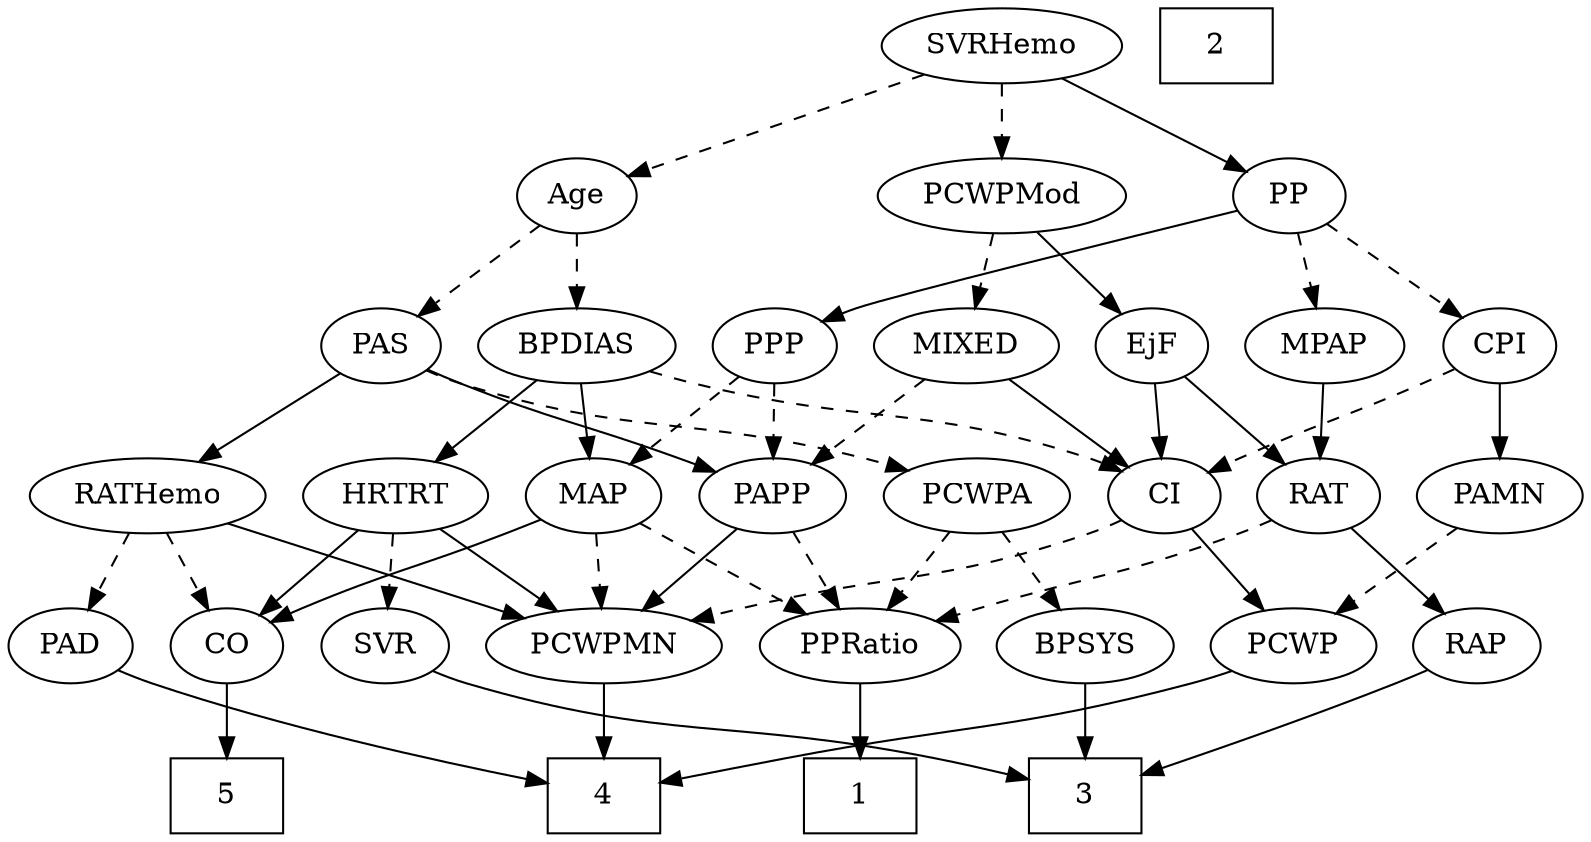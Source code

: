 strict digraph {
	graph [bb="0,0,693.34,396"];
	node [label="\N"];
	1	[height=0.5,
		pos="206.95,18",
		shape=box,
		width=0.75];
	2	[height=0.5,
		pos="418.95,378",
		shape=box,
		width=0.75];
	3	[height=0.5,
		pos="111.95,18",
		shape=box,
		width=0.75];
	4	[height=0.5,
		pos="557.95,18",
		shape=box,
		width=0.75];
	5	[height=0.5,
		pos="365.95,18",
		shape=box,
		width=0.75];
	Age	[height=0.5,
		pos="323.95,306",
		width=0.75];
	PAS	[height=0.5,
		pos="285.95,234",
		width=0.75];
	Age -> PAS	[pos="e,294.71,251.15 315.13,288.76 310.53,280.28 304.79,269.71 299.63,260.2",
		style=dashed];
	BPDIAS	[height=0.5,
		pos="372.95,234",
		width=1.1735];
	Age -> BPDIAS	[pos="e,361.42,251.47 334.82,289.46 340.93,280.74 348.69,269.65 355.61,259.76",
		style=dashed];
	EjF	[height=0.5,
		pos="459.95,234",
		width=0.75];
	RAT	[height=0.5,
		pos="28.948,162",
		width=0.75827];
	EjF -> RAT	[pos="e,49.423,174.14 439.47,221.86 434.51,219.58 429.14,217.44 423.95,216 269.43,173.14 219.47,222.86 64.948,180 62.999,179.46 61.026,\
178.82 59.06,178.11",
		style=solid];
	CI	[height=0.5,
		pos="575.95,162",
		width=0.75];
	EjF -> CI	[pos="e,556.47,174.75 479.36,221.28 498.1,209.98 526.67,192.74 547.88,179.94",
		style=solid];
	RAP	[height=0.5,
		pos="27.948,90",
		width=0.77632];
	RAP -> 3	[pos="e,91.525,36.019 44.543,75.17 55.709,65.865 70.712,53.363 83.729,42.516",
		style=solid];
	MIXED	[height=0.5,
		pos="544.95,234",
		width=1.1193];
	MIXED -> CI	[pos="e,568.51,179.79 552.45,216.05 556.03,207.97 560.39,198.12 564.38,189.11",
		style=solid];
	PAPP	[height=0.5,
		pos="285.95,162",
		width=0.88464];
	MIXED -> PAPP	[pos="e,309.78,174.02 514.81,221.88 508.62,219.78 502.11,217.71 495.95,216 421.54,195.3 399.61,203.21 325.95,180 323.7,179.29 321.41,178.5 \
319.11,177.67",
		style=dashed];
	MPAP	[height=0.5,
		pos="81.948,234",
		width=0.97491];
	MPAP -> RAT	[pos="e,40.809,178.67 69.655,216.76 62.938,207.89 54.492,196.74 47.037,186.89",
		style=solid];
	BPSYS	[height=0.5,
		pos="111.95,90",
		width=1.0471];
	BPSYS -> 3	[pos="e,111.95,36.104 111.95,71.697 111.95,63.983 111.95,54.712 111.95,46.112",
		style=solid];
	PAD	[height=0.5,
		pos="557.95,90",
		width=0.79437];
	PAD -> 4	[pos="e,557.95,36.104 557.95,71.697 557.95,63.983 557.95,54.712 557.95,46.112",
		style=solid];
	CO	[height=0.5,
		pos="365.95,90",
		width=0.75];
	CO -> 5	[pos="e,365.95,36.104 365.95,71.697 365.95,63.983 365.95,54.712 365.95,46.112",
		style=solid];
	RATHemo	[height=0.5,
		pos="481.95,162",
		width=1.3721];
	PAS -> RATHemo	[pos="e,444.63,173.96 307.08,222.5 311.92,220.24 317.07,217.95 321.95,216 359.37,201.03 402.85,186.82 435.03,176.9",
		style=solid];
	PCWPA	[height=0.5,
		pos="115.95,162",
		width=1.1555];
	PAS -> PCWPA	[pos="e,146.24,174.34 264.73,222.7 259.9,220.44 254.77,218.09 249.95,216 218.57,202.4 182.49,188.21 155.68,177.94",
		style=dashed];
	PAS -> PAPP	[pos="e,285.95,180.1 285.95,215.7 285.95,207.98 285.95,198.71 285.95,190.11",
		style=solid];
	PAMN	[height=0.5,
		pos="656.95,162",
		width=1.011];
	PCWP	[height=0.5,
		pos="639.95,90",
		width=0.97491];
	PAMN -> PCWP	[pos="e,644.14,108.28 652.83,144.05 650.94,136.26 648.65,126.82 646.52,118.08",
		style=dashed];
	RATHemo -> PAD	[pos="e,542.32,105.39 499.19,145.12 509.73,135.41 523.33,122.89 534.79,112.33",
		style=dashed];
	RATHemo -> CO	[pos="e,385.25,102.65 457.63,146.33 439.05,135.11 413.41,119.64 393.96,107.91",
		style=dashed];
	PCWPMN	[height=0.5,
		pos="460.95,90",
		width=1.3902];
	RATHemo -> PCWPMN	[pos="e,466.13,108.28 476.86,144.05 474.53,136.26 471.69,126.82 469.07,118.08",
		style=solid];
	CPI	[height=0.5,
		pos="629.95,234",
		width=0.75];
	CPI -> PAMN	[pos="e,650.41,179.96 636.35,216.41 639.46,208.34 643.28,198.43 646.78,189.35",
		style=solid];
	CPI -> CI	[pos="e,587.9,178.49 617.96,217.46 610.97,208.4 602.01,196.79 594.16,186.61",
		style=dashed];
	RAT -> RAP	[pos="e,28.192,108.1 28.7,143.7 28.59,135.98 28.458,126.71 28.335,118.11",
		style=solid];
	PPRatio	[height=0.5,
		pos="206.95,90",
		width=1.1013];
	RAT -> PPRatio	[pos="e,176.93,101.87 50.134,150.63 54.968,148.37 60.108,146.04 64.948,144 83.84,136.03 132.36,118.12 167.43,105.33",
		style=dashed];
	SVR	[height=0.5,
		pos="292.95,90",
		width=0.77632];
	SVR -> 3	[pos="e,138.99,28.246 271.16,78.647 266.19,76.382 260.91,74.051 255.95,72 219.94,57.127 178.07,41.949 148.79,31.669",
		style=solid];
	PCWPMod	[height=0.5,
		pos="459.95,306",
		width=1.4443];
	PCWPMod -> EjF	[pos="e,459.95,252.1 459.95,287.7 459.95,279.98 459.95,270.71 459.95,262.11",
		style=solid];
	PCWPMod -> MIXED	[pos="e,526.61,250.1 479.24,289.12 490.89,279.52 505.9,267.16 518.63,256.67",
		style=dashed];
	PCWPA -> BPSYS	[pos="e,112.92,108.1 114.96,143.7 114.52,135.98 113.99,126.71 113.5,118.11",
		style=dashed];
	PCWPA -> PPRatio	[pos="e,187.55,105.92 135.69,145.81 148.54,135.93 165.47,122.9 179.61,112.03",
		style=dashed];
	PCWPMN -> 4	[pos="e,534.1,36.211 482.47,73.465 495.26,64.239 511.71,52.368 525.99,42.064",
		style=solid];
	SVRHemo	[height=0.5,
		pos="323.95,378",
		width=1.3902];
	SVRHemo -> Age	[pos="e,323.95,324.1 323.95,359.7 323.95,351.98 323.95,342.71 323.95,334.11",
		style=dashed];
	SVRHemo -> PCWPMod	[pos="e,432,321.38 351.47,362.83 372.07,352.23 400.47,337.62 423.04,326",
		style=dashed];
	PP	[height=0.5,
		pos="251.95,306",
		width=0.75];
	SVRHemo -> PP	[pos="e,266.6,321.25 307.25,360.76 297.35,351.14 284.7,338.84 273.99,328.43",
		style=solid];
	MAP	[height=0.5,
		pos="205.95,162",
		width=0.84854];
	BPDIAS -> MAP	[pos="e,229.84,173.5 343.4,220.94 317.41,210.3 278.59,194.3 244.95,180 243.11,179.22 241.23,178.42 239.33,177.6",
		style=solid];
	BPDIAS -> CI	[pos="e,554.84,173.57 405.02,222.2 411.29,220.12 417.82,217.97 423.95,216 475.33,199.46 489.64,199.57 539.95,180 541.78,179.29 543.66,\
178.52 545.54,177.72",
		style=dashed];
	HRTRT	[height=0.5,
		pos="374.95,162",
		width=1.1013];
	BPDIAS -> HRTRT	[pos="e,374.46,180.1 373.44,215.7 373.66,207.98 373.93,198.71 374.17,190.11",
		style=solid];
	MAP -> CO	[pos="e,344.69,101.21 229.86,150.53 234.84,148.36 240.06,146.1 244.95,144 282.64,127.8 292.5,124.76 329.95,108 331.75,107.2 333.59,106.36 \
335.45,105.51",
		style=solid];
	MAP -> PCWPMN	[pos="e,423.58,102.1 229.18,150.03 234.31,147.85 239.76,145.71 244.95,144 312.94,121.6 332.64,125.92 401.95,108 405.79,107.01 409.75,105.95 \
413.73,104.85",
		style=dashed];
	MAP -> PPRatio	[pos="e,206.7,108.1 206.19,143.7 206.3,135.98 206.44,126.71 206.56,118.11",
		style=dashed];
	PP -> MPAP	[pos="e,108.53,245.95 229.37,295.7 200.93,283.99 151.7,263.72 118.02,249.85",
		style=dashed];
	PP -> CPI	[pos="e,609.45,246.07 272.44,293.93 277.4,291.64 282.76,289.49 287.95,288 419.58,250.27 462.31,289.73 593.95,252 595.89,251.44 597.86,\
250.79 599.82,250.07",
		style=dashed];
	PPP	[height=0.5,
		pos="213.95,234",
		width=0.75];
	PP -> PPP	[pos="e,222.71,251.15 243.13,288.76 238.53,280.28 232.79,269.71 227.63,260.2",
		style=solid];
	PPP -> MAP	[pos="e,207.9,180.1 211.97,215.7 211.09,207.98 210.03,198.71 209.05,190.11",
		style=dashed];
	PPP -> PAPP	[pos="e,270.65,177.87 228.52,218.83 238.47,209.16 251.85,196.15 263.19,185.12",
		style=dashed];
	PPRatio -> 1	[pos="e,206.95,36.104 206.95,71.697 206.95,63.983 206.95,54.712 206.95,46.112",
		style=solid];
	PCWP -> 4	[pos="e,577.91,36.04 622.56,74.155 611.84,65.003 597.85,53.061 585.63,42.631",
		style=solid];
	CI -> PCWPMN	[pos="e,485.47,105.93 556.7,149.28 539.66,138.91 514.41,123.54 494.11,111.19",
		style=dashed];
	CI -> PCWP	[pos="e,625.5,106.8 589.52,146.15 597.94,136.94 608.94,124.91 618.52,114.43",
		style=solid];
	PAPP -> PCWPMN	[pos="e,428.11,103.6 310.44,150.46 315.55,148.3 320.92,146.06 325.95,144 356.88,131.36 392.02,117.58 418.69,107.24",
		style=solid];
	PAPP -> PPRatio	[pos="e,224.39,106.46 269.58,146.5 258.75,136.9 244.35,124.14 232.08,113.27",
		style=dashed];
	HRTRT -> CO	[pos="e,368.15,108.1 372.72,143.7 371.73,135.98 370.54,126.71 369.43,118.11",
		style=solid];
	HRTRT -> SVR	[pos="e,309.04,104.74 357.15,145.81 345.3,135.69 329.58,122.27 316.66,111.24",
		style=dashed];
	HRTRT -> PCWPMN	[pos="e,441.73,106.64 393.61,145.81 405.39,136.22 420.81,123.67 433.92,113",
		style=solid];
}
